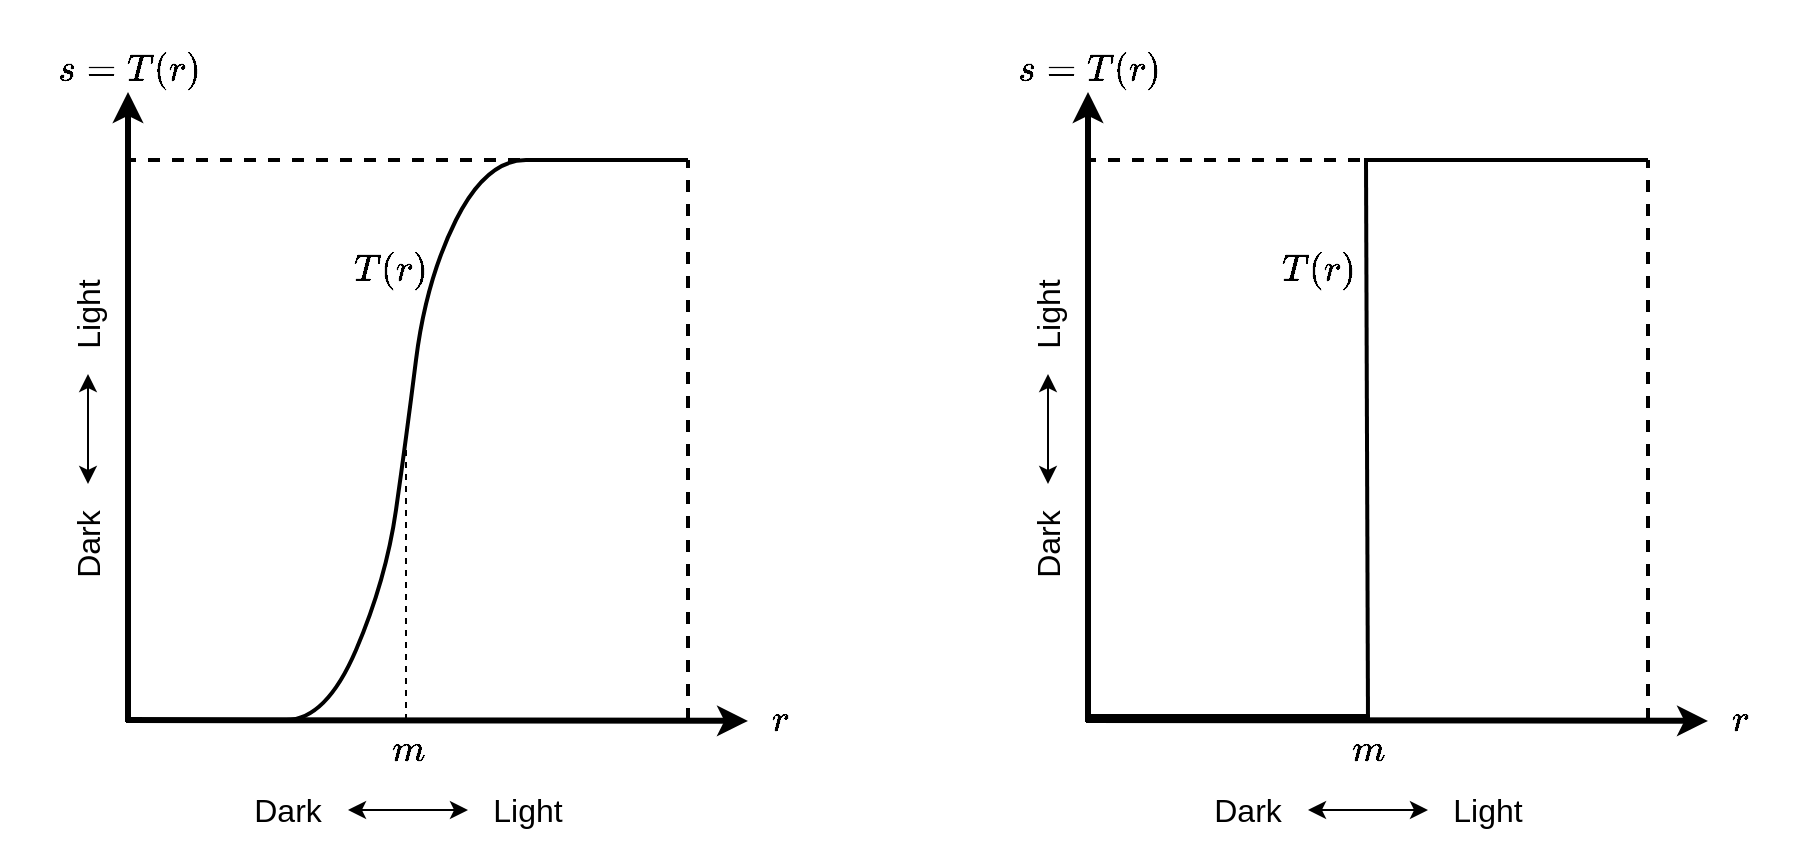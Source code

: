 <mxfile version="20.2.3" type="device"><diagram id="AAaXkeoswl87YbPMmApz" name="Page-1"><mxGraphModel dx="2272" dy="857" grid="1" gridSize="10" guides="1" tooltips="1" connect="1" arrows="1" fold="1" page="1" pageScale="1" pageWidth="850" pageHeight="1100" math="1" shadow="0"><root><mxCell id="0"/><mxCell id="1" parent="0"/><object label="" y-axis="y-axis" id="fctG-k9lHuQy9xRzaFiH-1"><mxCell style="endArrow=classic;html=1;rounded=0;strokeWidth=3;fontFamily=Helvetica;" parent="1" edge="1"><mxGeometry width="50" height="50" relative="1" as="geometry"><mxPoint x="-39" y="361" as="sourcePoint"/><mxPoint x="-39" y="46" as="targetPoint"/></mxGeometry></mxCell></object><mxCell id="fctG-k9lHuQy9xRzaFiH-2" value="" style="endArrow=classic;html=1;rounded=0;strokeWidth=3;" parent="1" edge="1"><mxGeometry width="50" height="50" relative="1" as="geometry"><mxPoint x="-40" y="360" as="sourcePoint"/><mxPoint x="271" y="360.441" as="targetPoint"/></mxGeometry></mxCell><mxCell id="fctG-k9lHuQy9xRzaFiH-3" value="$$s = T(r)$$" style="text;html=1;strokeColor=none;fillColor=none;align=center;verticalAlign=middle;whiteSpace=wrap;rounded=0;fontSize=16;fontStyle=1" parent="1" vertex="1"><mxGeometry x="-103" width="130" height="70" as="geometry"/></mxCell><mxCell id="fctG-k9lHuQy9xRzaFiH-4" value="$$r$$" style="text;html=1;strokeColor=none;fillColor=none;align=center;verticalAlign=middle;whiteSpace=wrap;rounded=0;fontSize=16;" parent="1" vertex="1"><mxGeometry x="257" y="345" width="60" height="30" as="geometry"/></mxCell><mxCell id="fctG-k9lHuQy9xRzaFiH-5" value="" style="endArrow=none;dashed=1;html=1;rounded=0;fontSize=16;strokeWidth=2;" parent="1" edge="1"><mxGeometry width="50" height="50" relative="1" as="geometry"><mxPoint x="241" y="80" as="sourcePoint"/><mxPoint x="-39" y="80" as="targetPoint"/></mxGeometry></mxCell><mxCell id="fctG-k9lHuQy9xRzaFiH-6" value="" style="endArrow=none;dashed=1;html=1;rounded=0;fontSize=16;strokeWidth=2;" parent="1" edge="1"><mxGeometry width="50" height="50" relative="1" as="geometry"><mxPoint x="241" y="360" as="sourcePoint"/><mxPoint x="241" y="80" as="targetPoint"/></mxGeometry></mxCell><mxCell id="fctG-k9lHuQy9xRzaFiH-13" value="" style="group" parent="1" vertex="1" connectable="0"><mxGeometry x="-74" y="127" width="30" height="175" as="geometry"/></mxCell><mxCell id="fctG-k9lHuQy9xRzaFiH-7" value="&lt;span&gt;&lt;font style=&quot;font-size: 16px;&quot;&gt;Dark&lt;/font&gt;&lt;/span&gt;" style="text;html=1;strokeColor=none;fillColor=none;align=center;verticalAlign=middle;whiteSpace=wrap;rounded=0;fontStyle=0;rotation=270;" parent="fctG-k9lHuQy9xRzaFiH-13" vertex="1"><mxGeometry x="-15" y="130" width="60" height="30" as="geometry"/></mxCell><mxCell id="fctG-k9lHuQy9xRzaFiH-8" value="Light" style="text;html=1;strokeColor=none;fillColor=none;align=center;verticalAlign=middle;whiteSpace=wrap;rounded=0;fontSize=16;rotation=270;" parent="fctG-k9lHuQy9xRzaFiH-13" vertex="1"><mxGeometry x="-15" y="15" width="60" height="30" as="geometry"/></mxCell><mxCell id="fctG-k9lHuQy9xRzaFiH-9" value="" style="endArrow=classic;startArrow=classic;html=1;rounded=0;fontSize=16;exitX=1;exitY=0.5;exitDx=0;exitDy=0;entryX=0;entryY=0.5;entryDx=0;entryDy=0;" parent="fctG-k9lHuQy9xRzaFiH-13" source="fctG-k9lHuQy9xRzaFiH-7" target="fctG-k9lHuQy9xRzaFiH-8" edge="1"><mxGeometry width="50" height="50" relative="1" as="geometry"><mxPoint x="35" y="77" as="sourcePoint"/><mxPoint x="-45" y="57" as="targetPoint"/></mxGeometry></mxCell><mxCell id="fctG-k9lHuQy9xRzaFiH-21" value="" style="group" parent="1" vertex="1" connectable="0"><mxGeometry x="11" y="390" width="180" height="30" as="geometry"/></mxCell><mxCell id="fctG-k9lHuQy9xRzaFiH-18" value="&lt;span&gt;&lt;font style=&quot;font-size: 16px;&quot;&gt;Dark&lt;/font&gt;&lt;/span&gt;" style="text;html=1;strokeColor=none;fillColor=none;align=center;verticalAlign=middle;whiteSpace=wrap;rounded=0;fontStyle=0;rotation=0;" parent="fctG-k9lHuQy9xRzaFiH-21" vertex="1"><mxGeometry width="60" height="30" as="geometry"/></mxCell><mxCell id="fctG-k9lHuQy9xRzaFiH-19" value="Light" style="text;html=1;strokeColor=none;fillColor=none;align=center;verticalAlign=middle;whiteSpace=wrap;rounded=0;fontSize=16;rotation=0;" parent="fctG-k9lHuQy9xRzaFiH-21" vertex="1"><mxGeometry x="120" width="60" height="30" as="geometry"/></mxCell><mxCell id="fctG-k9lHuQy9xRzaFiH-20" value="" style="endArrow=classic;startArrow=classic;html=1;rounded=0;fontSize=16;exitX=1;exitY=0.5;exitDx=0;exitDy=0;entryX=0;entryY=0.5;entryDx=0;entryDy=0;" parent="fctG-k9lHuQy9xRzaFiH-21" source="fctG-k9lHuQy9xRzaFiH-18" target="fctG-k9lHuQy9xRzaFiH-19" edge="1"><mxGeometry width="50" height="50" relative="1" as="geometry"><mxPoint x="-50" y="-150" as="sourcePoint"/><mxPoint y="-200" as="targetPoint"/></mxGeometry></mxCell><object label="" y-axis="y-axis" id="fctG-k9lHuQy9xRzaFiH-22"><mxCell style="endArrow=classic;html=1;rounded=0;strokeWidth=3;fontFamily=Helvetica;" parent="1" edge="1"><mxGeometry width="50" height="50" relative="1" as="geometry"><mxPoint x="441" y="361" as="sourcePoint"/><mxPoint x="441" y="46" as="targetPoint"/></mxGeometry></mxCell></object><mxCell id="fctG-k9lHuQy9xRzaFiH-23" value="" style="endArrow=classic;html=1;rounded=0;strokeWidth=3;" parent="1" edge="1"><mxGeometry width="50" height="50" relative="1" as="geometry"><mxPoint x="440" y="360" as="sourcePoint"/><mxPoint x="751" y="360.441" as="targetPoint"/></mxGeometry></mxCell><mxCell id="fctG-k9lHuQy9xRzaFiH-24" value="$$s = T(r)$$" style="text;html=1;strokeColor=none;fillColor=none;align=center;verticalAlign=middle;whiteSpace=wrap;rounded=0;fontSize=16;fontStyle=1" parent="1" vertex="1"><mxGeometry x="377" width="130" height="70" as="geometry"/></mxCell><mxCell id="fctG-k9lHuQy9xRzaFiH-25" value="$$r$$" style="text;html=1;strokeColor=none;fillColor=none;align=center;verticalAlign=middle;whiteSpace=wrap;rounded=0;fontSize=16;" parent="1" vertex="1"><mxGeometry x="737" y="345" width="60" height="30" as="geometry"/></mxCell><mxCell id="fctG-k9lHuQy9xRzaFiH-26" value="" style="endArrow=none;dashed=1;html=1;rounded=0;fontSize=16;strokeWidth=2;" parent="1" edge="1"><mxGeometry width="50" height="50" relative="1" as="geometry"><mxPoint x="721" y="80" as="sourcePoint"/><mxPoint x="441" y="80" as="targetPoint"/></mxGeometry></mxCell><mxCell id="fctG-k9lHuQy9xRzaFiH-27" value="" style="endArrow=none;dashed=1;html=1;rounded=0;fontSize=16;strokeWidth=2;" parent="1" edge="1"><mxGeometry width="50" height="50" relative="1" as="geometry"><mxPoint x="721" y="360" as="sourcePoint"/><mxPoint x="721" y="80" as="targetPoint"/></mxGeometry></mxCell><mxCell id="fctG-k9lHuQy9xRzaFiH-28" value="" style="group" parent="1" vertex="1" connectable="0"><mxGeometry x="406" y="127" width="30" height="175" as="geometry"/></mxCell><mxCell id="fctG-k9lHuQy9xRzaFiH-29" value="&lt;span&gt;&lt;font style=&quot;font-size: 16px;&quot;&gt;Dark&lt;/font&gt;&lt;/span&gt;" style="text;html=1;strokeColor=none;fillColor=none;align=center;verticalAlign=middle;whiteSpace=wrap;rounded=0;fontStyle=0;rotation=270;" parent="fctG-k9lHuQy9xRzaFiH-28" vertex="1"><mxGeometry x="-15" y="130" width="60" height="30" as="geometry"/></mxCell><mxCell id="fctG-k9lHuQy9xRzaFiH-30" value="Light" style="text;html=1;strokeColor=none;fillColor=none;align=center;verticalAlign=middle;whiteSpace=wrap;rounded=0;fontSize=16;rotation=270;" parent="fctG-k9lHuQy9xRzaFiH-28" vertex="1"><mxGeometry x="-15" y="15" width="60" height="30" as="geometry"/></mxCell><mxCell id="fctG-k9lHuQy9xRzaFiH-31" value="" style="endArrow=classic;startArrow=classic;html=1;rounded=0;fontSize=16;exitX=1;exitY=0.5;exitDx=0;exitDy=0;entryX=0;entryY=0.5;entryDx=0;entryDy=0;" parent="fctG-k9lHuQy9xRzaFiH-28" source="fctG-k9lHuQy9xRzaFiH-29" target="fctG-k9lHuQy9xRzaFiH-30" edge="1"><mxGeometry width="50" height="50" relative="1" as="geometry"><mxPoint x="35" y="77" as="sourcePoint"/><mxPoint x="-45" y="57" as="targetPoint"/></mxGeometry></mxCell><mxCell id="fctG-k9lHuQy9xRzaFiH-32" value="" style="group" parent="1" vertex="1" connectable="0"><mxGeometry x="491" y="390" width="180" height="30" as="geometry"/></mxCell><mxCell id="fctG-k9lHuQy9xRzaFiH-33" value="&lt;span&gt;&lt;font style=&quot;font-size: 16px;&quot;&gt;Dark&lt;/font&gt;&lt;/span&gt;" style="text;html=1;strokeColor=none;fillColor=none;align=center;verticalAlign=middle;whiteSpace=wrap;rounded=0;fontStyle=0;rotation=0;" parent="fctG-k9lHuQy9xRzaFiH-32" vertex="1"><mxGeometry width="60" height="30" as="geometry"/></mxCell><mxCell id="fctG-k9lHuQy9xRzaFiH-34" value="Light" style="text;html=1;strokeColor=none;fillColor=none;align=center;verticalAlign=middle;whiteSpace=wrap;rounded=0;fontSize=16;rotation=0;" parent="fctG-k9lHuQy9xRzaFiH-32" vertex="1"><mxGeometry x="120" width="60" height="30" as="geometry"/></mxCell><mxCell id="fctG-k9lHuQy9xRzaFiH-35" value="" style="endArrow=classic;startArrow=classic;html=1;rounded=0;fontSize=16;exitX=1;exitY=0.5;exitDx=0;exitDy=0;entryX=0;entryY=0.5;entryDx=0;entryDy=0;" parent="fctG-k9lHuQy9xRzaFiH-32" source="fctG-k9lHuQy9xRzaFiH-33" target="fctG-k9lHuQy9xRzaFiH-34" edge="1"><mxGeometry width="50" height="50" relative="1" as="geometry"><mxPoint x="-50" y="-150" as="sourcePoint"/><mxPoint y="-200" as="targetPoint"/></mxGeometry></mxCell><mxCell id="fctG-k9lHuQy9xRzaFiH-36" value="" style="curved=1;endArrow=none;html=1;rounded=0;fontSize=16;endFill=0;strokeWidth=2;" parent="1" edge="1"><mxGeometry width="50" height="50" relative="1" as="geometry"><mxPoint x="-40" y="360" as="sourcePoint"/><mxPoint x="240" y="80" as="targetPoint"/><Array as="points"><mxPoint x="20" y="360"/><mxPoint x="60" y="360"/><mxPoint x="90" y="290"/><mxPoint x="100" y="220"/><mxPoint x="110" y="140"/><mxPoint x="140" y="80"/><mxPoint x="180" y="80"/></Array></mxGeometry></mxCell><mxCell id="fctG-k9lHuQy9xRzaFiH-37" value="" style="endArrow=none;dashed=1;html=1;strokeWidth=1;rounded=0;fontSize=16;" parent="1" edge="1"><mxGeometry width="50" height="50" relative="1" as="geometry"><mxPoint x="100" y="360" as="sourcePoint"/><mxPoint x="100" y="220" as="targetPoint"/></mxGeometry></mxCell><mxCell id="fctG-k9lHuQy9xRzaFiH-38" value="$$m$$" style="text;html=1;strokeColor=none;fillColor=none;align=center;verticalAlign=middle;whiteSpace=wrap;rounded=0;fontSize=16;" parent="1" vertex="1"><mxGeometry x="71" y="360" width="60" height="30" as="geometry"/></mxCell><mxCell id="fctG-k9lHuQy9xRzaFiH-39" value="$$T(r)$$" style="text;html=1;strokeColor=none;fillColor=none;align=center;verticalAlign=middle;whiteSpace=wrap;rounded=0;fontSize=16;fontStyle=1" parent="1" vertex="1"><mxGeometry x="27" y="100" width="130" height="70" as="geometry"/></mxCell><mxCell id="fctG-k9lHuQy9xRzaFiH-40" value="$$m$$" style="text;html=1;strokeColor=none;fillColor=none;align=center;verticalAlign=middle;whiteSpace=wrap;rounded=0;fontSize=16;" parent="1" vertex="1"><mxGeometry x="551" y="360" width="60" height="30" as="geometry"/></mxCell><mxCell id="fctG-k9lHuQy9xRzaFiH-41" value="" style="endArrow=none;html=1;rounded=0;fontSize=16;strokeWidth=2;entryX=0.5;entryY=0;entryDx=0;entryDy=0;" parent="1" edge="1"><mxGeometry width="50" height="50" relative="1" as="geometry"><mxPoint x="440" y="358" as="sourcePoint"/><mxPoint x="581" y="358" as="targetPoint"/></mxGeometry></mxCell><mxCell id="fctG-k9lHuQy9xRzaFiH-42" value="" style="endArrow=none;html=1;rounded=0;fontSize=16;strokeWidth=2;" parent="1" edge="1"><mxGeometry width="50" height="50" relative="1" as="geometry"><mxPoint x="581" y="360" as="sourcePoint"/><mxPoint x="580" y="80" as="targetPoint"/></mxGeometry></mxCell><mxCell id="fctG-k9lHuQy9xRzaFiH-43" value="" style="endArrow=none;html=1;rounded=0;fontSize=16;strokeWidth=2;entryX=0.5;entryY=0;entryDx=0;entryDy=0;" parent="1" edge="1"><mxGeometry width="50" height="50" relative="1" as="geometry"><mxPoint x="579" y="80" as="sourcePoint"/><mxPoint x="720" y="80" as="targetPoint"/></mxGeometry></mxCell><mxCell id="fctG-k9lHuQy9xRzaFiH-44" value="$$T(r)$$" style="text;html=1;strokeColor=none;fillColor=none;align=center;verticalAlign=middle;whiteSpace=wrap;rounded=0;fontSize=16;fontStyle=1" parent="1" vertex="1"><mxGeometry x="491" y="100" width="130" height="70" as="geometry"/></mxCell></root></mxGraphModel></diagram></mxfile>